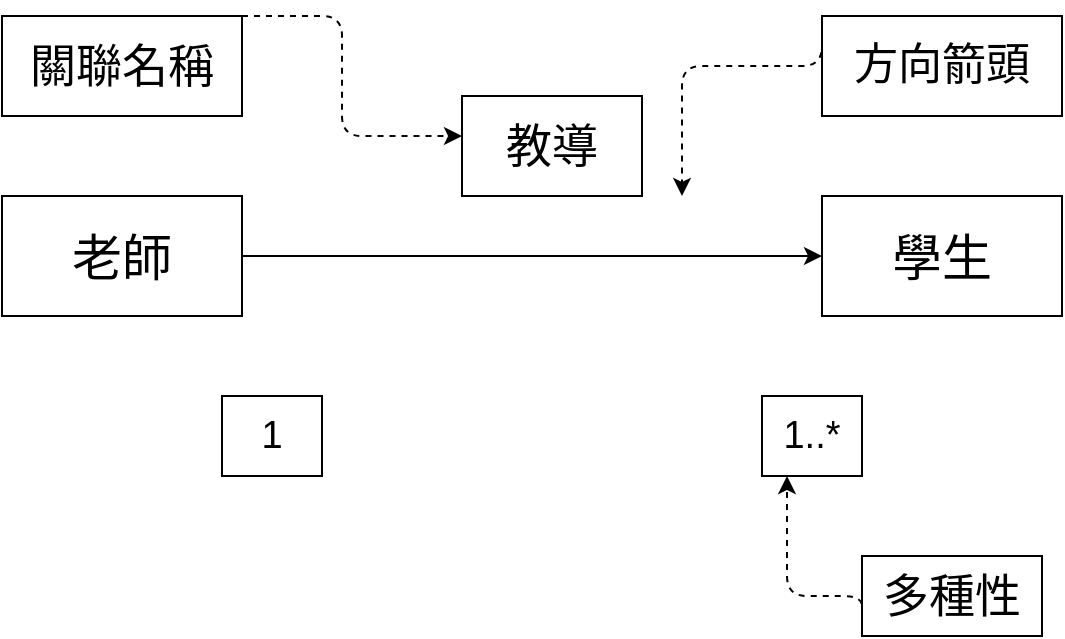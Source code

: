 <mxfile>
    <diagram id="9mvbEjkeGrLlMUInovSw" name="第1頁">
        <mxGraphModel dx="1130" dy="531" grid="1" gridSize="10" guides="1" tooltips="1" connect="1" arrows="1" fold="1" page="1" pageScale="1" pageWidth="827" pageHeight="1169" math="0" shadow="0">
            <root>
                <mxCell id="0"/>
                <mxCell id="1" parent="0"/>
                <mxCell id="5" style="edgeStyle=elbowEdgeStyle;html=1;dashed=1;" edge="1" parent="1" source="2">
                    <mxGeometry relative="1" as="geometry">
                        <mxPoint x="330" y="170" as="targetPoint"/>
                        <Array as="points">
                            <mxPoint x="270" y="110"/>
                            <mxPoint x="310" y="150"/>
                            <mxPoint x="280" y="110"/>
                            <mxPoint x="310" y="110"/>
                        </Array>
                    </mxGeometry>
                </mxCell>
                <mxCell id="2" value="&lt;font style=&quot;font-size: 23px;&quot;&gt;關聯名稱&lt;/font&gt;" style="rounded=0;whiteSpace=wrap;html=1;" vertex="1" parent="1">
                    <mxGeometry x="100" y="110" width="120" height="50" as="geometry"/>
                </mxCell>
                <mxCell id="6" value="&lt;font style=&quot;font-size: 23px;&quot;&gt;教導&lt;/font&gt;" style="rounded=0;whiteSpace=wrap;html=1;" vertex="1" parent="1">
                    <mxGeometry x="330" y="150" width="90" height="50" as="geometry"/>
                </mxCell>
                <mxCell id="9" style="edgeStyle=elbowEdgeStyle;html=1;dashed=1;endArrow=classic;endFill=1;elbow=vertical;exitX=0;exitY=0;exitDx=0;exitDy=0;" edge="1" parent="1" source="8">
                    <mxGeometry relative="1" as="geometry">
                        <mxPoint x="440" y="200" as="targetPoint"/>
                        <Array as="points">
                            <mxPoint x="480" y="135"/>
                            <mxPoint x="420" y="190"/>
                            <mxPoint x="490" y="120"/>
                        </Array>
                    </mxGeometry>
                </mxCell>
                <mxCell id="8" value="&lt;font style=&quot;font-size: 22px;&quot;&gt;方向箭頭&lt;/font&gt;" style="rounded=0;whiteSpace=wrap;html=1;" vertex="1" parent="1">
                    <mxGeometry x="510" y="110" width="120" height="50" as="geometry"/>
                </mxCell>
                <mxCell id="12" style="edgeStyle=elbowEdgeStyle;elbow=vertical;html=1;entryX=0;entryY=0.5;entryDx=0;entryDy=0;endArrow=classic;endFill=1;" edge="1" parent="1" source="10" target="11">
                    <mxGeometry relative="1" as="geometry"/>
                </mxCell>
                <mxCell id="10" value="&lt;font style=&quot;font-size: 25px;&quot;&gt;老師&lt;/font&gt;" style="rounded=0;whiteSpace=wrap;html=1;" vertex="1" parent="1">
                    <mxGeometry x="100" y="200" width="120" height="60" as="geometry"/>
                </mxCell>
                <mxCell id="11" value="&lt;font style=&quot;font-size: 25px;&quot;&gt;學生&lt;/font&gt;" style="rounded=0;whiteSpace=wrap;html=1;" vertex="1" parent="1">
                    <mxGeometry x="510" y="200" width="120" height="60" as="geometry"/>
                </mxCell>
                <mxCell id="13" value="&lt;font style=&quot;font-size: 19px;&quot;&gt;1&lt;/font&gt;" style="rounded=0;whiteSpace=wrap;html=1;" vertex="1" parent="1">
                    <mxGeometry x="210" y="300" width="50" height="40" as="geometry"/>
                </mxCell>
                <mxCell id="14" value="&lt;font style=&quot;font-size: 19px;&quot;&gt;1..*&lt;/font&gt;" style="rounded=0;whiteSpace=wrap;html=1;" vertex="1" parent="1">
                    <mxGeometry x="480" y="300" width="50" height="40" as="geometry"/>
                </mxCell>
                <mxCell id="16" style="edgeStyle=elbowEdgeStyle;elbow=vertical;html=1;entryX=0.25;entryY=1;entryDx=0;entryDy=0;fontSize=23;endArrow=classic;endFill=1;exitX=0;exitY=0.75;exitDx=0;exitDy=0;dashed=1;" edge="1" parent="1" source="15" target="14">
                    <mxGeometry relative="1" as="geometry">
                        <Array as="points">
                            <mxPoint x="480" y="400"/>
                        </Array>
                    </mxGeometry>
                </mxCell>
                <mxCell id="15" value="多種性" style="rounded=0;whiteSpace=wrap;html=1;fontSize=23;" vertex="1" parent="1">
                    <mxGeometry x="530" y="380" width="90" height="40" as="geometry"/>
                </mxCell>
            </root>
        </mxGraphModel>
    </diagram>
</mxfile>